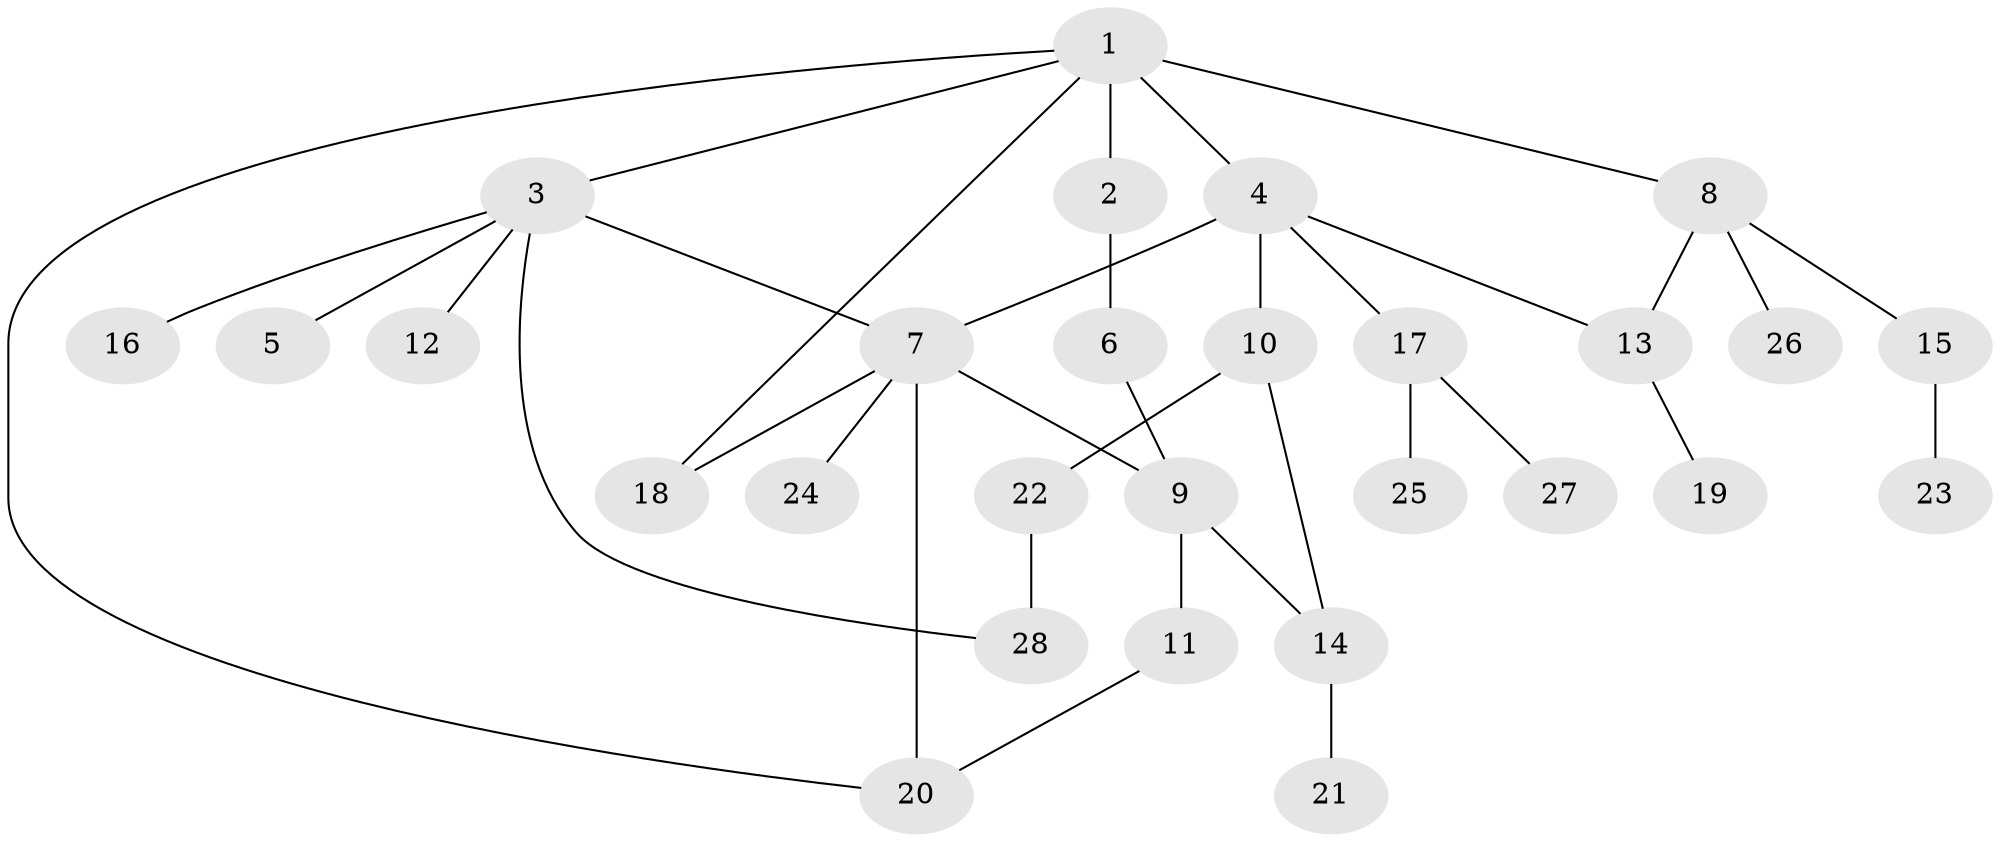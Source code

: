 // original degree distribution, {8: 0.03571428571428571, 3: 0.125, 4: 0.08928571428571429, 1: 0.4642857142857143, 2: 0.19642857142857142, 10: 0.017857142857142856, 5: 0.05357142857142857, 6: 0.017857142857142856}
// Generated by graph-tools (version 1.1) at 2025/35/03/09/25 02:35:33]
// undirected, 28 vertices, 35 edges
graph export_dot {
graph [start="1"]
  node [color=gray90,style=filled];
  1;
  2;
  3;
  4;
  5;
  6;
  7;
  8;
  9;
  10;
  11;
  12;
  13;
  14;
  15;
  16;
  17;
  18;
  19;
  20;
  21;
  22;
  23;
  24;
  25;
  26;
  27;
  28;
  1 -- 2 [weight=1.0];
  1 -- 3 [weight=1.0];
  1 -- 4 [weight=2.0];
  1 -- 8 [weight=1.0];
  1 -- 18 [weight=1.0];
  1 -- 20 [weight=1.0];
  2 -- 6 [weight=1.0];
  3 -- 5 [weight=1.0];
  3 -- 7 [weight=2.0];
  3 -- 12 [weight=1.0];
  3 -- 16 [weight=1.0];
  3 -- 28 [weight=2.0];
  4 -- 7 [weight=1.0];
  4 -- 10 [weight=2.0];
  4 -- 13 [weight=1.0];
  4 -- 17 [weight=1.0];
  6 -- 9 [weight=2.0];
  7 -- 9 [weight=1.0];
  7 -- 18 [weight=1.0];
  7 -- 20 [weight=3.0];
  7 -- 24 [weight=1.0];
  8 -- 13 [weight=1.0];
  8 -- 15 [weight=1.0];
  8 -- 26 [weight=1.0];
  9 -- 11 [weight=1.0];
  9 -- 14 [weight=1.0];
  10 -- 14 [weight=1.0];
  10 -- 22 [weight=1.0];
  11 -- 20 [weight=1.0];
  13 -- 19 [weight=2.0];
  14 -- 21 [weight=1.0];
  15 -- 23 [weight=1.0];
  17 -- 25 [weight=1.0];
  17 -- 27 [weight=1.0];
  22 -- 28 [weight=2.0];
}
